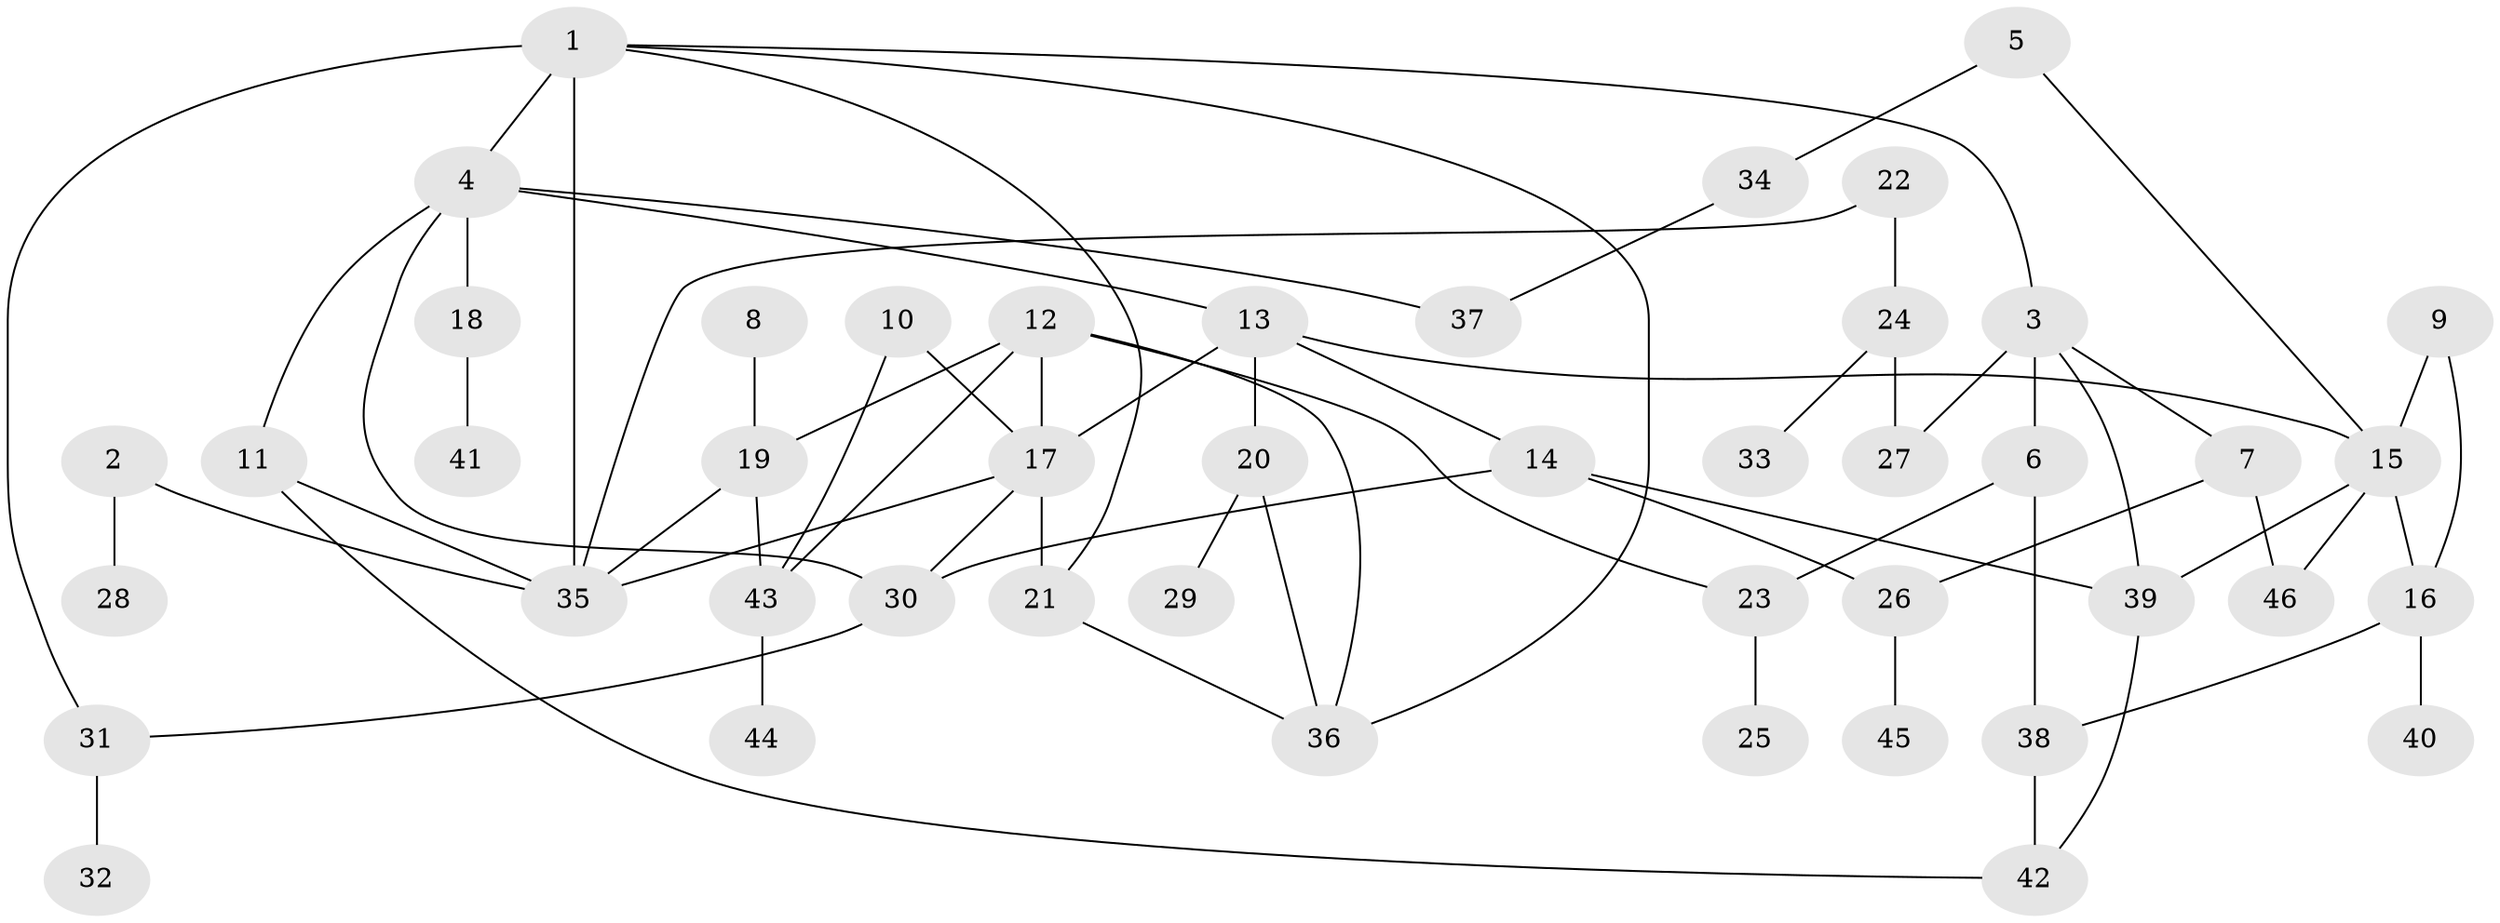 // original degree distribution, {6: 0.046153846153846156, 3: 0.24615384615384617, 8: 0.015384615384615385, 2: 0.2923076923076923, 5: 0.07692307692307693, 4: 0.09230769230769231, 1: 0.23076923076923078}
// Generated by graph-tools (version 1.1) at 2025/35/03/04/25 23:35:59]
// undirected, 46 vertices, 68 edges
graph export_dot {
  node [color=gray90,style=filled];
  1;
  2;
  3;
  4;
  5;
  6;
  7;
  8;
  9;
  10;
  11;
  12;
  13;
  14;
  15;
  16;
  17;
  18;
  19;
  20;
  21;
  22;
  23;
  24;
  25;
  26;
  27;
  28;
  29;
  30;
  31;
  32;
  33;
  34;
  35;
  36;
  37;
  38;
  39;
  40;
  41;
  42;
  43;
  44;
  45;
  46;
  1 -- 3 [weight=1.0];
  1 -- 4 [weight=1.0];
  1 -- 21 [weight=1.0];
  1 -- 31 [weight=1.0];
  1 -- 35 [weight=2.0];
  1 -- 36 [weight=1.0];
  2 -- 28 [weight=1.0];
  2 -- 35 [weight=1.0];
  3 -- 6 [weight=1.0];
  3 -- 7 [weight=1.0];
  3 -- 27 [weight=1.0];
  3 -- 39 [weight=1.0];
  4 -- 11 [weight=1.0];
  4 -- 13 [weight=1.0];
  4 -- 18 [weight=1.0];
  4 -- 30 [weight=1.0];
  4 -- 37 [weight=1.0];
  5 -- 15 [weight=1.0];
  5 -- 34 [weight=1.0];
  6 -- 23 [weight=1.0];
  6 -- 38 [weight=1.0];
  7 -- 26 [weight=1.0];
  7 -- 46 [weight=1.0];
  8 -- 19 [weight=1.0];
  9 -- 15 [weight=1.0];
  9 -- 16 [weight=1.0];
  10 -- 17 [weight=1.0];
  10 -- 43 [weight=1.0];
  11 -- 35 [weight=1.0];
  11 -- 42 [weight=1.0];
  12 -- 17 [weight=1.0];
  12 -- 19 [weight=1.0];
  12 -- 23 [weight=1.0];
  12 -- 36 [weight=1.0];
  12 -- 43 [weight=1.0];
  13 -- 14 [weight=1.0];
  13 -- 15 [weight=1.0];
  13 -- 17 [weight=1.0];
  13 -- 20 [weight=1.0];
  14 -- 26 [weight=1.0];
  14 -- 30 [weight=1.0];
  14 -- 39 [weight=1.0];
  15 -- 16 [weight=1.0];
  15 -- 39 [weight=1.0];
  15 -- 46 [weight=1.0];
  16 -- 38 [weight=1.0];
  16 -- 40 [weight=1.0];
  17 -- 21 [weight=1.0];
  17 -- 30 [weight=1.0];
  17 -- 35 [weight=1.0];
  18 -- 41 [weight=1.0];
  19 -- 35 [weight=1.0];
  19 -- 43 [weight=1.0];
  20 -- 29 [weight=1.0];
  20 -- 36 [weight=1.0];
  21 -- 36 [weight=1.0];
  22 -- 24 [weight=1.0];
  22 -- 35 [weight=1.0];
  23 -- 25 [weight=1.0];
  24 -- 27 [weight=1.0];
  24 -- 33 [weight=1.0];
  26 -- 45 [weight=1.0];
  30 -- 31 [weight=1.0];
  31 -- 32 [weight=1.0];
  34 -- 37 [weight=1.0];
  38 -- 42 [weight=1.0];
  39 -- 42 [weight=1.0];
  43 -- 44 [weight=1.0];
}
